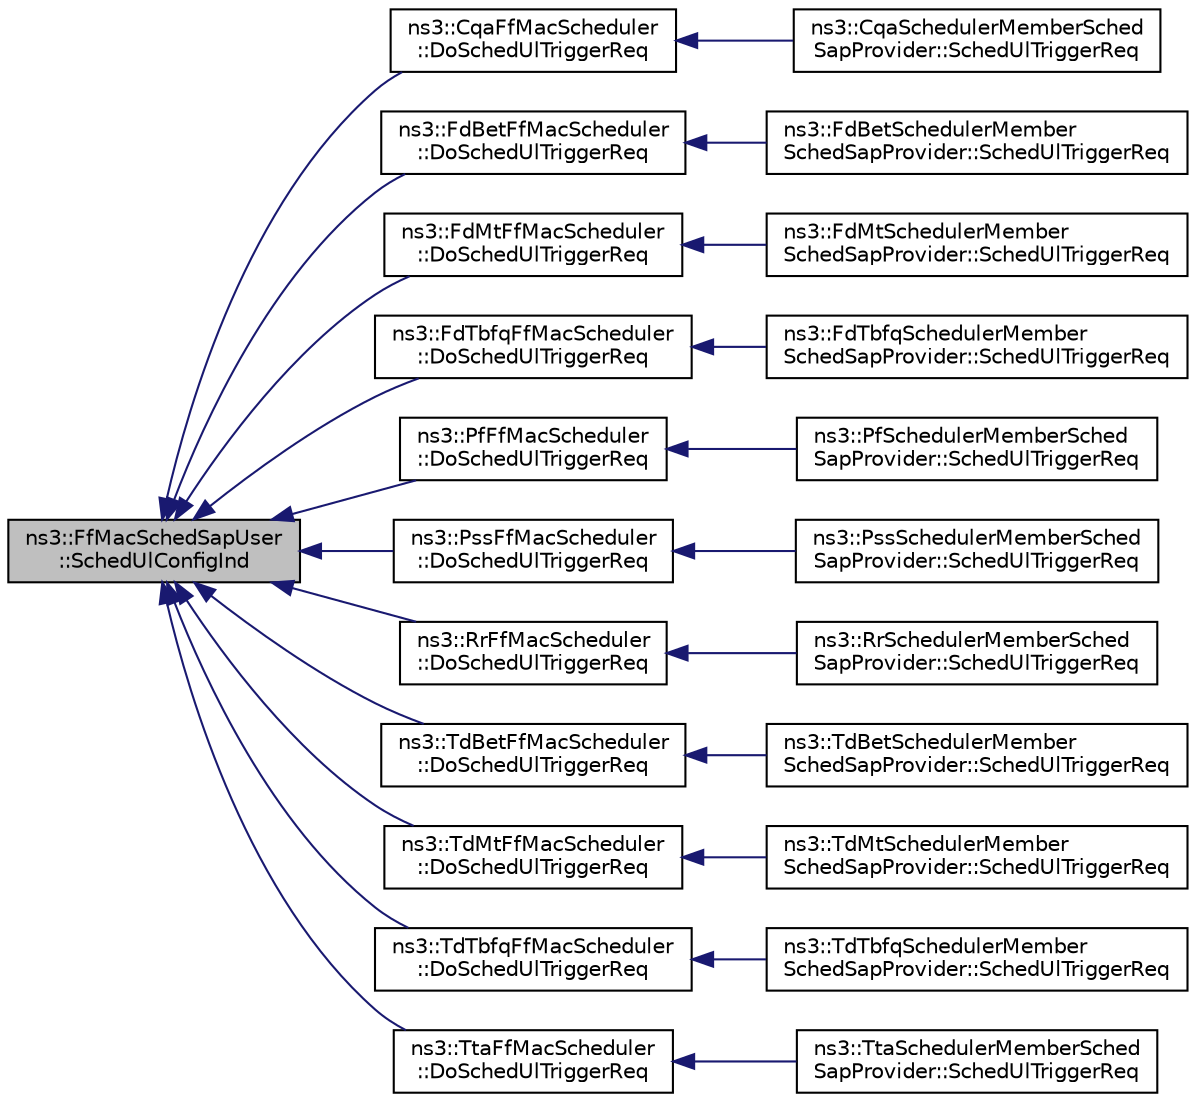 digraph "ns3::FfMacSchedSapUser::SchedUlConfigInd"
{
  edge [fontname="Helvetica",fontsize="10",labelfontname="Helvetica",labelfontsize="10"];
  node [fontname="Helvetica",fontsize="10",shape=record];
  rankdir="LR";
  Node1 [label="ns3::FfMacSchedSapUser\l::SchedUlConfigInd",height=0.2,width=0.4,color="black", fillcolor="grey75", style="filled", fontcolor="black"];
  Node1 -> Node2 [dir="back",color="midnightblue",fontsize="10",style="solid"];
  Node2 [label="ns3::CqaFfMacScheduler\l::DoSchedUlTriggerReq",height=0.2,width=0.4,color="black", fillcolor="white", style="filled",URL="$d7/d75/classns3_1_1CqaFfMacScheduler.html#a8f3fcee098da3381bf6383f876d80da9"];
  Node2 -> Node3 [dir="back",color="midnightblue",fontsize="10",style="solid"];
  Node3 [label="ns3::CqaSchedulerMemberSched\lSapProvider::SchedUlTriggerReq",height=0.2,width=0.4,color="black", fillcolor="white", style="filled",URL="$de/da2/classns3_1_1CqaSchedulerMemberSchedSapProvider.html#a70271b0790cb95c275bab34ae175f478"];
  Node1 -> Node4 [dir="back",color="midnightblue",fontsize="10",style="solid"];
  Node4 [label="ns3::FdBetFfMacScheduler\l::DoSchedUlTriggerReq",height=0.2,width=0.4,color="black", fillcolor="white", style="filled",URL="$d0/ddf/classns3_1_1FdBetFfMacScheduler.html#a7674bb498c32390d6317d162210ccac8"];
  Node4 -> Node5 [dir="back",color="midnightblue",fontsize="10",style="solid"];
  Node5 [label="ns3::FdBetSchedulerMember\lSchedSapProvider::SchedUlTriggerReq",height=0.2,width=0.4,color="black", fillcolor="white", style="filled",URL="$d5/df6/classns3_1_1FdBetSchedulerMemberSchedSapProvider.html#a7b813b309793f521bb1ad7b41aaf7519"];
  Node1 -> Node6 [dir="back",color="midnightblue",fontsize="10",style="solid"];
  Node6 [label="ns3::FdMtFfMacScheduler\l::DoSchedUlTriggerReq",height=0.2,width=0.4,color="black", fillcolor="white", style="filled",URL="$dc/d16/classns3_1_1FdMtFfMacScheduler.html#adeec9e8c1bed654caf445171337f1a66"];
  Node6 -> Node7 [dir="back",color="midnightblue",fontsize="10",style="solid"];
  Node7 [label="ns3::FdMtSchedulerMember\lSchedSapProvider::SchedUlTriggerReq",height=0.2,width=0.4,color="black", fillcolor="white", style="filled",URL="$d2/d3e/classns3_1_1FdMtSchedulerMemberSchedSapProvider.html#ad1df7ddb8ca2f4bde4055703ee1cac4c"];
  Node1 -> Node8 [dir="back",color="midnightblue",fontsize="10",style="solid"];
  Node8 [label="ns3::FdTbfqFfMacScheduler\l::DoSchedUlTriggerReq",height=0.2,width=0.4,color="black", fillcolor="white", style="filled",URL="$d7/db8/classns3_1_1FdTbfqFfMacScheduler.html#a393439d7b65f01d14f335b1cf3fc8423"];
  Node8 -> Node9 [dir="back",color="midnightblue",fontsize="10",style="solid"];
  Node9 [label="ns3::FdTbfqSchedulerMember\lSchedSapProvider::SchedUlTriggerReq",height=0.2,width=0.4,color="black", fillcolor="white", style="filled",URL="$d9/d96/classns3_1_1FdTbfqSchedulerMemberSchedSapProvider.html#a35689f19a78b8e301b99da93080b6543"];
  Node1 -> Node10 [dir="back",color="midnightblue",fontsize="10",style="solid"];
  Node10 [label="ns3::PfFfMacScheduler\l::DoSchedUlTriggerReq",height=0.2,width=0.4,color="black", fillcolor="white", style="filled",URL="$d3/de9/classns3_1_1PfFfMacScheduler.html#a31f30c23ae2d06b51dc81f24cb397e4b"];
  Node10 -> Node11 [dir="back",color="midnightblue",fontsize="10",style="solid"];
  Node11 [label="ns3::PfSchedulerMemberSched\lSapProvider::SchedUlTriggerReq",height=0.2,width=0.4,color="black", fillcolor="white", style="filled",URL="$d8/d00/classns3_1_1PfSchedulerMemberSchedSapProvider.html#a71e105577bf1196c7ef08511d5bc2e88"];
  Node1 -> Node12 [dir="back",color="midnightblue",fontsize="10",style="solid"];
  Node12 [label="ns3::PssFfMacScheduler\l::DoSchedUlTriggerReq",height=0.2,width=0.4,color="black", fillcolor="white", style="filled",URL="$d1/d8a/classns3_1_1PssFfMacScheduler.html#a9179ed7943c4bc8cd4c6cdc4e35a8cb7"];
  Node12 -> Node13 [dir="back",color="midnightblue",fontsize="10",style="solid"];
  Node13 [label="ns3::PssSchedulerMemberSched\lSapProvider::SchedUlTriggerReq",height=0.2,width=0.4,color="black", fillcolor="white", style="filled",URL="$d5/dc4/classns3_1_1PssSchedulerMemberSchedSapProvider.html#a70ebe11edecd1d19fd40e0fcb058b8ab"];
  Node1 -> Node14 [dir="back",color="midnightblue",fontsize="10",style="solid"];
  Node14 [label="ns3::RrFfMacScheduler\l::DoSchedUlTriggerReq",height=0.2,width=0.4,color="black", fillcolor="white", style="filled",URL="$d4/d44/classns3_1_1RrFfMacScheduler.html#aa10f6f7a60107f3325456813cbba3a99"];
  Node14 -> Node15 [dir="back",color="midnightblue",fontsize="10",style="solid"];
  Node15 [label="ns3::RrSchedulerMemberSched\lSapProvider::SchedUlTriggerReq",height=0.2,width=0.4,color="black", fillcolor="white", style="filled",URL="$d6/dec/classns3_1_1RrSchedulerMemberSchedSapProvider.html#ac54a2ce144bbf33b0d6eee4669f91fcc"];
  Node1 -> Node16 [dir="back",color="midnightblue",fontsize="10",style="solid"];
  Node16 [label="ns3::TdBetFfMacScheduler\l::DoSchedUlTriggerReq",height=0.2,width=0.4,color="black", fillcolor="white", style="filled",URL="$d5/dee/classns3_1_1TdBetFfMacScheduler.html#a8c4cf354e6ee7d52a6f2c566f47cf054"];
  Node16 -> Node17 [dir="back",color="midnightblue",fontsize="10",style="solid"];
  Node17 [label="ns3::TdBetSchedulerMember\lSchedSapProvider::SchedUlTriggerReq",height=0.2,width=0.4,color="black", fillcolor="white", style="filled",URL="$d8/dc9/classns3_1_1TdBetSchedulerMemberSchedSapProvider.html#a38572f1650745d4b678d43da35d734ec"];
  Node1 -> Node18 [dir="back",color="midnightblue",fontsize="10",style="solid"];
  Node18 [label="ns3::TdMtFfMacScheduler\l::DoSchedUlTriggerReq",height=0.2,width=0.4,color="black", fillcolor="white", style="filled",URL="$d8/d55/classns3_1_1TdMtFfMacScheduler.html#a62715e736b3a60e5667088a08f37d5ef"];
  Node18 -> Node19 [dir="back",color="midnightblue",fontsize="10",style="solid"];
  Node19 [label="ns3::TdMtSchedulerMember\lSchedSapProvider::SchedUlTriggerReq",height=0.2,width=0.4,color="black", fillcolor="white", style="filled",URL="$dc/df8/classns3_1_1TdMtSchedulerMemberSchedSapProvider.html#ac458b36b57a338c1e8f4d74909f93db2"];
  Node1 -> Node20 [dir="back",color="midnightblue",fontsize="10",style="solid"];
  Node20 [label="ns3::TdTbfqFfMacScheduler\l::DoSchedUlTriggerReq",height=0.2,width=0.4,color="black", fillcolor="white", style="filled",URL="$de/d86/classns3_1_1TdTbfqFfMacScheduler.html#a976f5dbc342e1617234cb49d6a017e32"];
  Node20 -> Node21 [dir="back",color="midnightblue",fontsize="10",style="solid"];
  Node21 [label="ns3::TdTbfqSchedulerMember\lSchedSapProvider::SchedUlTriggerReq",height=0.2,width=0.4,color="black", fillcolor="white", style="filled",URL="$d8/da2/classns3_1_1TdTbfqSchedulerMemberSchedSapProvider.html#add5f151c2ee5f7456008e1e664d0f485"];
  Node1 -> Node22 [dir="back",color="midnightblue",fontsize="10",style="solid"];
  Node22 [label="ns3::TtaFfMacScheduler\l::DoSchedUlTriggerReq",height=0.2,width=0.4,color="black", fillcolor="white", style="filled",URL="$da/d46/classns3_1_1TtaFfMacScheduler.html#ab4894f9f6d69451c8b8c7c2af93400b5"];
  Node22 -> Node23 [dir="back",color="midnightblue",fontsize="10",style="solid"];
  Node23 [label="ns3::TtaSchedulerMemberSched\lSapProvider::SchedUlTriggerReq",height=0.2,width=0.4,color="black", fillcolor="white", style="filled",URL="$df/d0a/classns3_1_1TtaSchedulerMemberSchedSapProvider.html#a972d785183619f2c87b784217eb5b056"];
}
